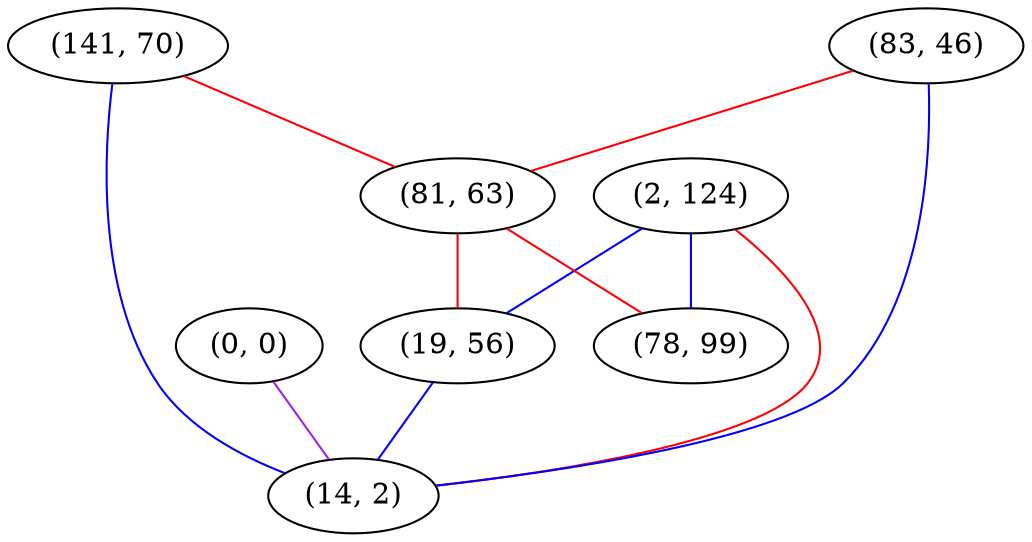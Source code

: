 graph "" {
"(141, 70)";
"(0, 0)";
"(2, 124)";
"(83, 46)";
"(81, 63)";
"(19, 56)";
"(78, 99)";
"(14, 2)";
"(141, 70)" -- "(14, 2)"  [color=blue, key=0, weight=3];
"(141, 70)" -- "(81, 63)"  [color=red, key=0, weight=1];
"(0, 0)" -- "(14, 2)"  [color=purple, key=0, weight=4];
"(2, 124)" -- "(19, 56)"  [color=blue, key=0, weight=3];
"(2, 124)" -- "(78, 99)"  [color=blue, key=0, weight=3];
"(2, 124)" -- "(14, 2)"  [color=red, key=0, weight=1];
"(83, 46)" -- "(14, 2)"  [color=blue, key=0, weight=3];
"(83, 46)" -- "(81, 63)"  [color=red, key=0, weight=1];
"(81, 63)" -- "(19, 56)"  [color=red, key=0, weight=1];
"(81, 63)" -- "(78, 99)"  [color=red, key=0, weight=1];
"(19, 56)" -- "(14, 2)"  [color=blue, key=0, weight=3];
}
